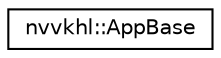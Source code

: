 digraph "Graphical Class Hierarchy"
{
 // LATEX_PDF_SIZE
  edge [fontname="Helvetica",fontsize="10",labelfontname="Helvetica",labelfontsize="10"];
  node [fontname="Helvetica",fontsize="10",shape=record];
  rankdir="LR";
  Node0 [label="nvvkhl::AppBase",height=0.2,width=0.4,color="black", fillcolor="white", style="filled",URL="$classnvvkhl_1_1_app_base.html",tooltip=" "];
}

